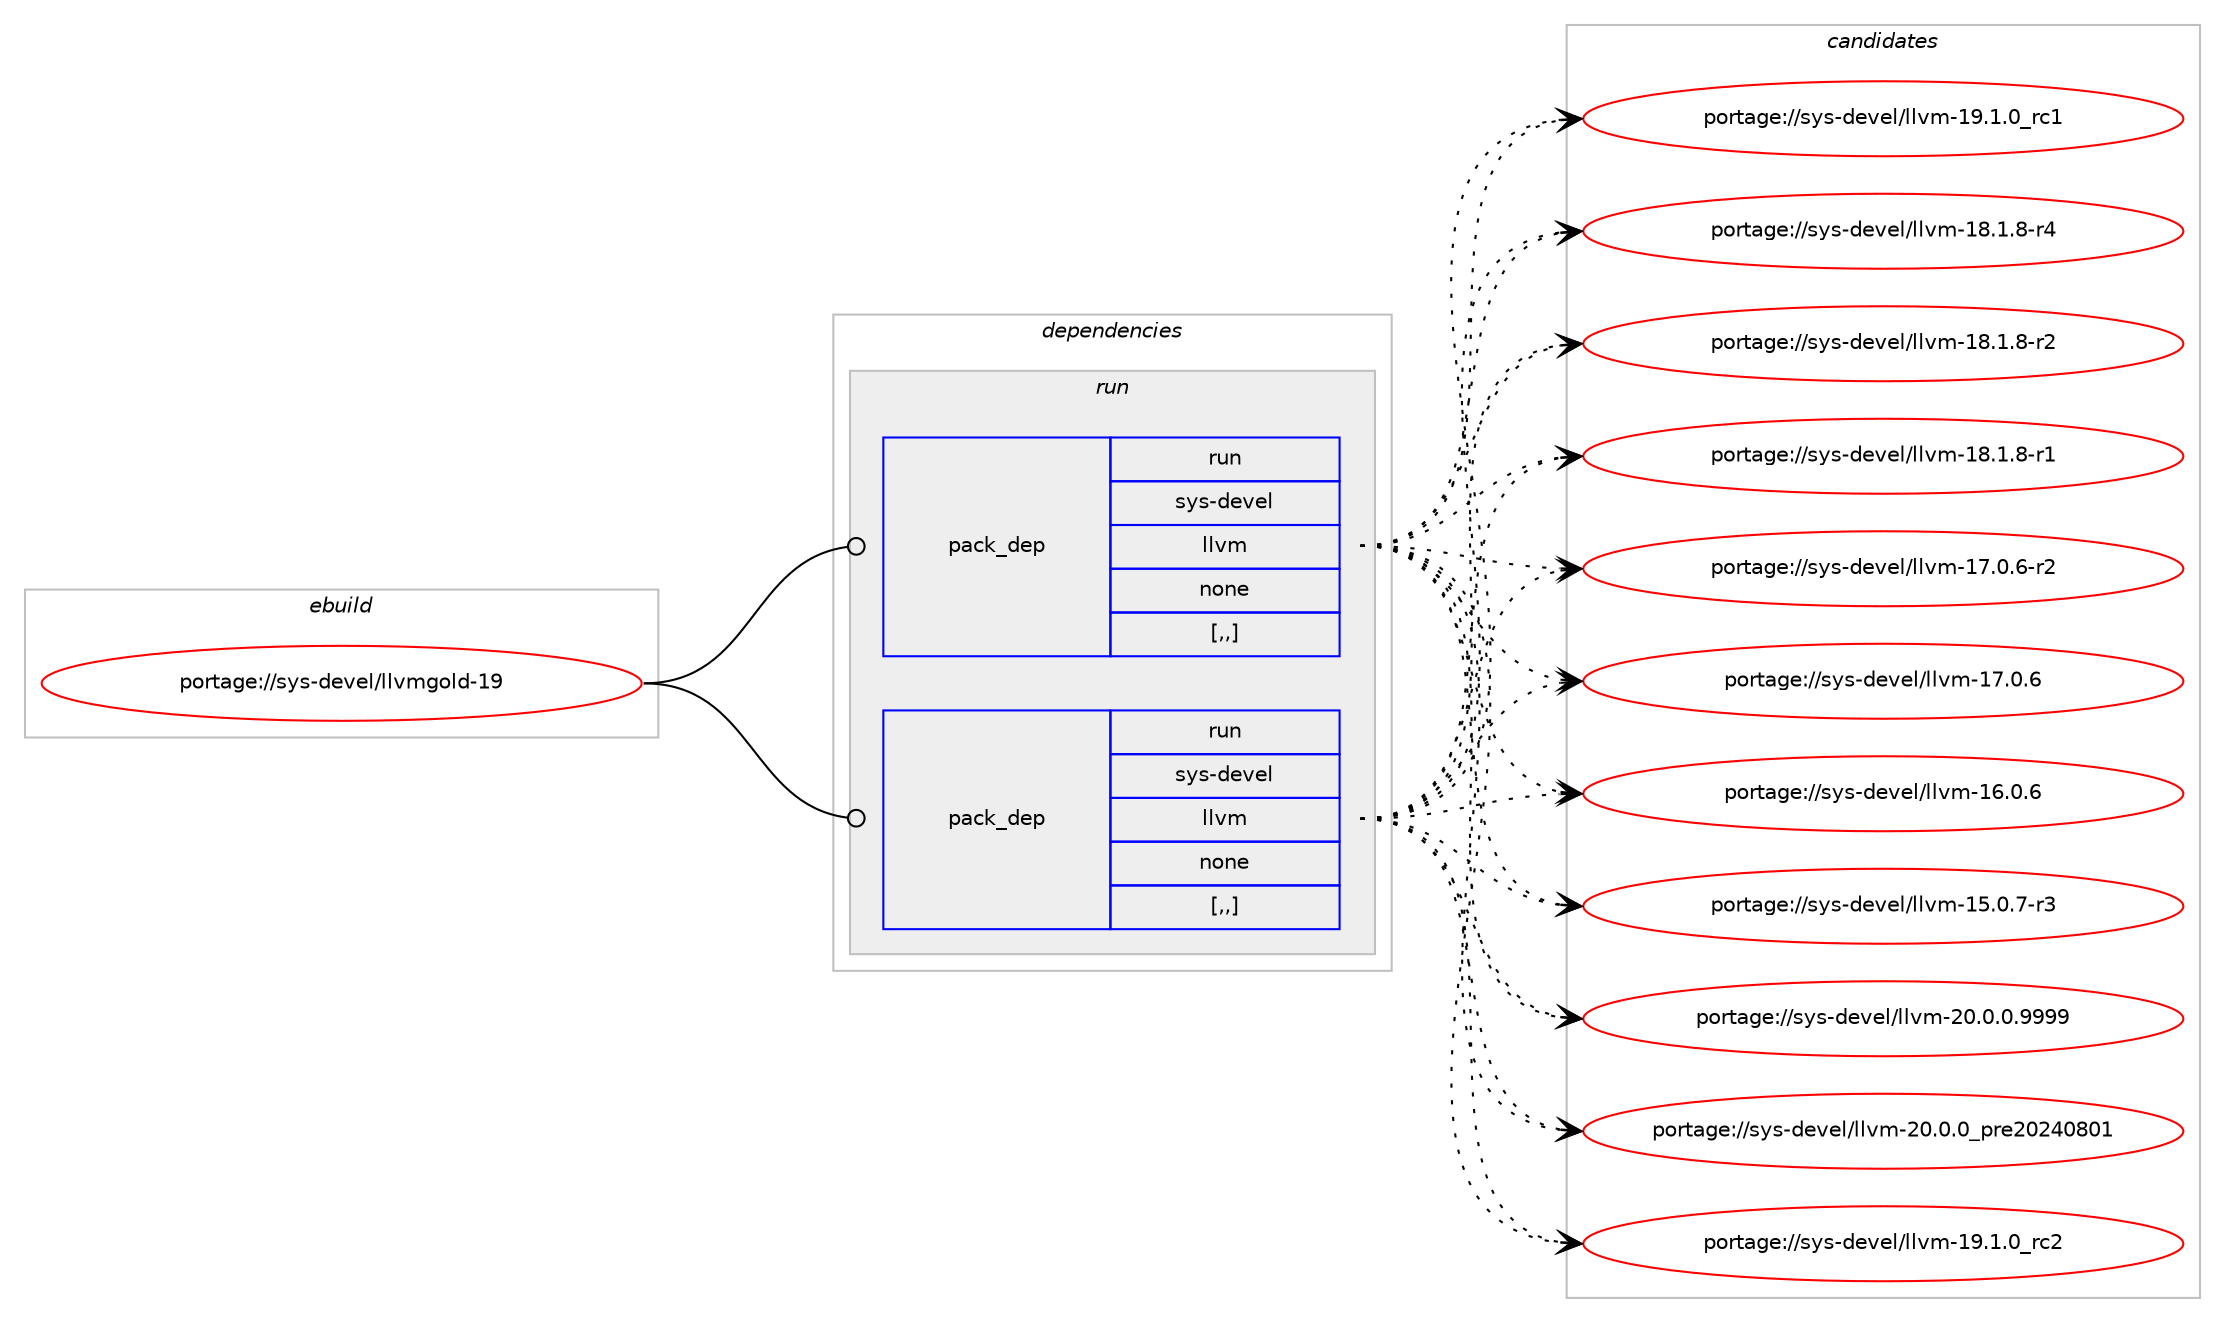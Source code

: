 digraph prolog {

# *************
# Graph options
# *************

newrank=true;
concentrate=true;
compound=true;
graph [rankdir=LR,fontname=Helvetica,fontsize=10,ranksep=1.5];#, ranksep=2.5, nodesep=0.2];
edge  [arrowhead=vee];
node  [fontname=Helvetica,fontsize=10];

# **********
# The ebuild
# **********

subgraph cluster_leftcol {
color=gray;
label=<<i>ebuild</i>>;
id [label="portage://sys-devel/llvmgold-19", color=red, width=4, href="../sys-devel/llvmgold-19.svg"];
}

# ****************
# The dependencies
# ****************

subgraph cluster_midcol {
color=gray;
label=<<i>dependencies</i>>;
subgraph cluster_compile {
fillcolor="#eeeeee";
style=filled;
label=<<i>compile</i>>;
}
subgraph cluster_compileandrun {
fillcolor="#eeeeee";
style=filled;
label=<<i>compile and run</i>>;
}
subgraph cluster_run {
fillcolor="#eeeeee";
style=filled;
label=<<i>run</i>>;
subgraph pack850 {
dependency1034 [label=<<TABLE BORDER="0" CELLBORDER="1" CELLSPACING="0" CELLPADDING="4" WIDTH="220"><TR><TD ROWSPAN="6" CELLPADDING="30">pack_dep</TD></TR><TR><TD WIDTH="110">run</TD></TR><TR><TD>sys-devel</TD></TR><TR><TD>llvm</TD></TR><TR><TD>none</TD></TR><TR><TD>[,,]</TD></TR></TABLE>>, shape=none, color=blue];
}
id:e -> dependency1034:w [weight=20,style="solid",arrowhead="odot"];
subgraph pack851 {
dependency1035 [label=<<TABLE BORDER="0" CELLBORDER="1" CELLSPACING="0" CELLPADDING="4" WIDTH="220"><TR><TD ROWSPAN="6" CELLPADDING="30">pack_dep</TD></TR><TR><TD WIDTH="110">run</TD></TR><TR><TD>sys-devel</TD></TR><TR><TD>llvm</TD></TR><TR><TD>none</TD></TR><TR><TD>[,,]</TD></TR></TABLE>>, shape=none, color=blue];
}
id:e -> dependency1035:w [weight=20,style="solid",arrowhead="odot"];
}
}

# **************
# The candidates
# **************

subgraph cluster_choices {
rank=same;
color=gray;
label=<<i>candidates</i>>;

subgraph choice850 {
color=black;
nodesep=1;
choice1151211154510010111810110847108108118109455048464846484657575757 [label="portage://sys-devel/llvm-20.0.0.9999", color=red, width=4,href="../sys-devel/llvm-20.0.0.9999.svg"];
choice115121115451001011181011084710810811810945504846484648951121141015048505248564849 [label="portage://sys-devel/llvm-20.0.0_pre20240801", color=red, width=4,href="../sys-devel/llvm-20.0.0_pre20240801.svg"];
choice115121115451001011181011084710810811810945495746494648951149950 [label="portage://sys-devel/llvm-19.1.0_rc2", color=red, width=4,href="../sys-devel/llvm-19.1.0_rc2.svg"];
choice115121115451001011181011084710810811810945495746494648951149949 [label="portage://sys-devel/llvm-19.1.0_rc1", color=red, width=4,href="../sys-devel/llvm-19.1.0_rc1.svg"];
choice1151211154510010111810110847108108118109454956464946564511452 [label="portage://sys-devel/llvm-18.1.8-r4", color=red, width=4,href="../sys-devel/llvm-18.1.8-r4.svg"];
choice1151211154510010111810110847108108118109454956464946564511450 [label="portage://sys-devel/llvm-18.1.8-r2", color=red, width=4,href="../sys-devel/llvm-18.1.8-r2.svg"];
choice1151211154510010111810110847108108118109454956464946564511449 [label="portage://sys-devel/llvm-18.1.8-r1", color=red, width=4,href="../sys-devel/llvm-18.1.8-r1.svg"];
choice1151211154510010111810110847108108118109454955464846544511450 [label="portage://sys-devel/llvm-17.0.6-r2", color=red, width=4,href="../sys-devel/llvm-17.0.6-r2.svg"];
choice115121115451001011181011084710810811810945495546484654 [label="portage://sys-devel/llvm-17.0.6", color=red, width=4,href="../sys-devel/llvm-17.0.6.svg"];
choice115121115451001011181011084710810811810945495446484654 [label="portage://sys-devel/llvm-16.0.6", color=red, width=4,href="../sys-devel/llvm-16.0.6.svg"];
choice1151211154510010111810110847108108118109454953464846554511451 [label="portage://sys-devel/llvm-15.0.7-r3", color=red, width=4,href="../sys-devel/llvm-15.0.7-r3.svg"];
dependency1034:e -> choice1151211154510010111810110847108108118109455048464846484657575757:w [style=dotted,weight="100"];
dependency1034:e -> choice115121115451001011181011084710810811810945504846484648951121141015048505248564849:w [style=dotted,weight="100"];
dependency1034:e -> choice115121115451001011181011084710810811810945495746494648951149950:w [style=dotted,weight="100"];
dependency1034:e -> choice115121115451001011181011084710810811810945495746494648951149949:w [style=dotted,weight="100"];
dependency1034:e -> choice1151211154510010111810110847108108118109454956464946564511452:w [style=dotted,weight="100"];
dependency1034:e -> choice1151211154510010111810110847108108118109454956464946564511450:w [style=dotted,weight="100"];
dependency1034:e -> choice1151211154510010111810110847108108118109454956464946564511449:w [style=dotted,weight="100"];
dependency1034:e -> choice1151211154510010111810110847108108118109454955464846544511450:w [style=dotted,weight="100"];
dependency1034:e -> choice115121115451001011181011084710810811810945495546484654:w [style=dotted,weight="100"];
dependency1034:e -> choice115121115451001011181011084710810811810945495446484654:w [style=dotted,weight="100"];
dependency1034:e -> choice1151211154510010111810110847108108118109454953464846554511451:w [style=dotted,weight="100"];
}
subgraph choice851 {
color=black;
nodesep=1;
choice1151211154510010111810110847108108118109455048464846484657575757 [label="portage://sys-devel/llvm-20.0.0.9999", color=red, width=4,href="../sys-devel/llvm-20.0.0.9999.svg"];
choice115121115451001011181011084710810811810945504846484648951121141015048505248564849 [label="portage://sys-devel/llvm-20.0.0_pre20240801", color=red, width=4,href="../sys-devel/llvm-20.0.0_pre20240801.svg"];
choice115121115451001011181011084710810811810945495746494648951149950 [label="portage://sys-devel/llvm-19.1.0_rc2", color=red, width=4,href="../sys-devel/llvm-19.1.0_rc2.svg"];
choice115121115451001011181011084710810811810945495746494648951149949 [label="portage://sys-devel/llvm-19.1.0_rc1", color=red, width=4,href="../sys-devel/llvm-19.1.0_rc1.svg"];
choice1151211154510010111810110847108108118109454956464946564511452 [label="portage://sys-devel/llvm-18.1.8-r4", color=red, width=4,href="../sys-devel/llvm-18.1.8-r4.svg"];
choice1151211154510010111810110847108108118109454956464946564511450 [label="portage://sys-devel/llvm-18.1.8-r2", color=red, width=4,href="../sys-devel/llvm-18.1.8-r2.svg"];
choice1151211154510010111810110847108108118109454956464946564511449 [label="portage://sys-devel/llvm-18.1.8-r1", color=red, width=4,href="../sys-devel/llvm-18.1.8-r1.svg"];
choice1151211154510010111810110847108108118109454955464846544511450 [label="portage://sys-devel/llvm-17.0.6-r2", color=red, width=4,href="../sys-devel/llvm-17.0.6-r2.svg"];
choice115121115451001011181011084710810811810945495546484654 [label="portage://sys-devel/llvm-17.0.6", color=red, width=4,href="../sys-devel/llvm-17.0.6.svg"];
choice115121115451001011181011084710810811810945495446484654 [label="portage://sys-devel/llvm-16.0.6", color=red, width=4,href="../sys-devel/llvm-16.0.6.svg"];
choice1151211154510010111810110847108108118109454953464846554511451 [label="portage://sys-devel/llvm-15.0.7-r3", color=red, width=4,href="../sys-devel/llvm-15.0.7-r3.svg"];
dependency1035:e -> choice1151211154510010111810110847108108118109455048464846484657575757:w [style=dotted,weight="100"];
dependency1035:e -> choice115121115451001011181011084710810811810945504846484648951121141015048505248564849:w [style=dotted,weight="100"];
dependency1035:e -> choice115121115451001011181011084710810811810945495746494648951149950:w [style=dotted,weight="100"];
dependency1035:e -> choice115121115451001011181011084710810811810945495746494648951149949:w [style=dotted,weight="100"];
dependency1035:e -> choice1151211154510010111810110847108108118109454956464946564511452:w [style=dotted,weight="100"];
dependency1035:e -> choice1151211154510010111810110847108108118109454956464946564511450:w [style=dotted,weight="100"];
dependency1035:e -> choice1151211154510010111810110847108108118109454956464946564511449:w [style=dotted,weight="100"];
dependency1035:e -> choice1151211154510010111810110847108108118109454955464846544511450:w [style=dotted,weight="100"];
dependency1035:e -> choice115121115451001011181011084710810811810945495546484654:w [style=dotted,weight="100"];
dependency1035:e -> choice115121115451001011181011084710810811810945495446484654:w [style=dotted,weight="100"];
dependency1035:e -> choice1151211154510010111810110847108108118109454953464846554511451:w [style=dotted,weight="100"];
}
}

}
